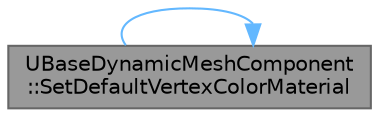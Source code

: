 digraph "UBaseDynamicMeshComponent::SetDefaultVertexColorMaterial"
{
 // INTERACTIVE_SVG=YES
 // LATEX_PDF_SIZE
  bgcolor="transparent";
  edge [fontname=Helvetica,fontsize=10,labelfontname=Helvetica,labelfontsize=10];
  node [fontname=Helvetica,fontsize=10,shape=box,height=0.2,width=0.4];
  rankdir="LR";
  Node1 [id="Node000001",label="UBaseDynamicMeshComponent\l::SetDefaultVertexColorMaterial",height=0.2,width=0.4,color="gray40", fillcolor="grey60", style="filled", fontcolor="black",tooltip="Set the vertex color material used for all BaseDynamicMeshComponent-derived Components."];
  Node1 -> Node1 [id="edge1_Node000001_Node000001",color="steelblue1",style="solid",tooltip=" "];
}
